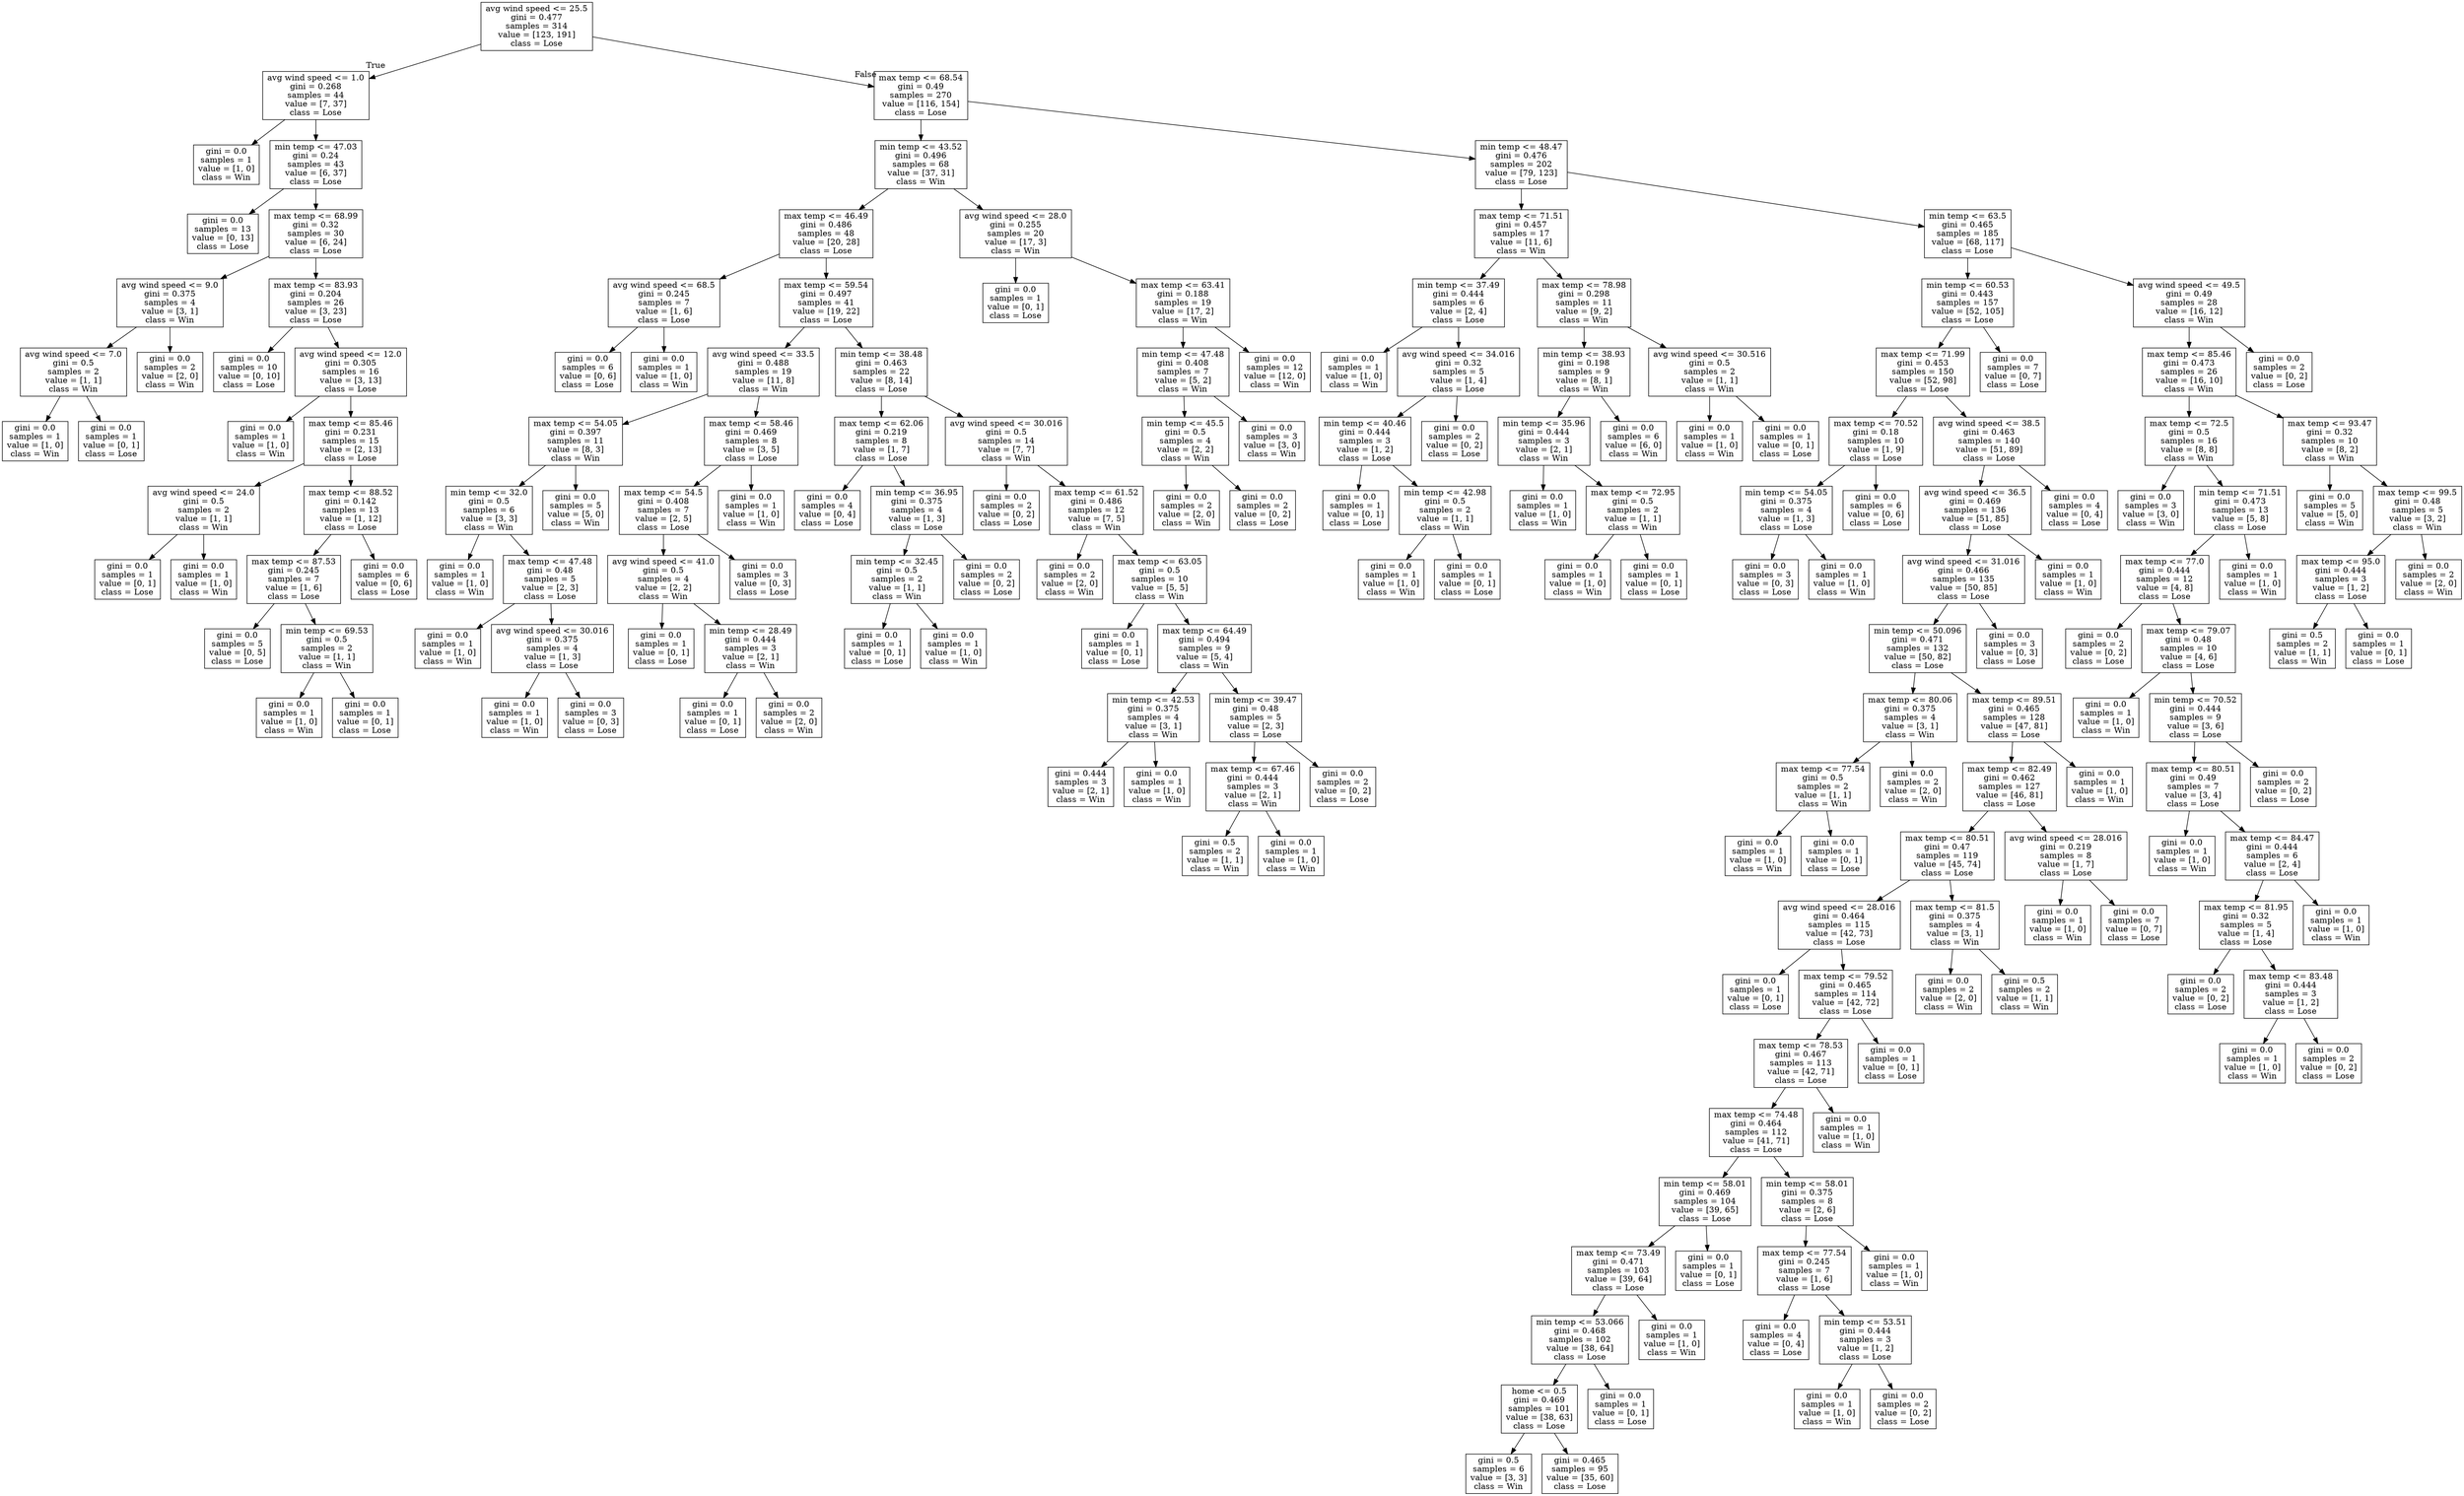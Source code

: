 digraph Tree {
node [shape=box] ;
0 [label="avg wind speed <= 25.5\ngini = 0.477\nsamples = 314\nvalue = [123, 191]\nclass = Lose"] ;
1 [label="avg wind speed <= 1.0\ngini = 0.268\nsamples = 44\nvalue = [7, 37]\nclass = Lose"] ;
0 -> 1 [labeldistance=2.5, labelangle=45, headlabel="True"] ;
2 [label="gini = 0.0\nsamples = 1\nvalue = [1, 0]\nclass = Win"] ;
1 -> 2 ;
3 [label="min temp <= 47.03\ngini = 0.24\nsamples = 43\nvalue = [6, 37]\nclass = Lose"] ;
1 -> 3 ;
4 [label="gini = 0.0\nsamples = 13\nvalue = [0, 13]\nclass = Lose"] ;
3 -> 4 ;
5 [label="max temp <= 68.99\ngini = 0.32\nsamples = 30\nvalue = [6, 24]\nclass = Lose"] ;
3 -> 5 ;
6 [label="avg wind speed <= 9.0\ngini = 0.375\nsamples = 4\nvalue = [3, 1]\nclass = Win"] ;
5 -> 6 ;
7 [label="avg wind speed <= 7.0\ngini = 0.5\nsamples = 2\nvalue = [1, 1]\nclass = Win"] ;
6 -> 7 ;
8 [label="gini = 0.0\nsamples = 1\nvalue = [1, 0]\nclass = Win"] ;
7 -> 8 ;
9 [label="gini = 0.0\nsamples = 1\nvalue = [0, 1]\nclass = Lose"] ;
7 -> 9 ;
10 [label="gini = 0.0\nsamples = 2\nvalue = [2, 0]\nclass = Win"] ;
6 -> 10 ;
11 [label="max temp <= 83.93\ngini = 0.204\nsamples = 26\nvalue = [3, 23]\nclass = Lose"] ;
5 -> 11 ;
12 [label="gini = 0.0\nsamples = 10\nvalue = [0, 10]\nclass = Lose"] ;
11 -> 12 ;
13 [label="avg wind speed <= 12.0\ngini = 0.305\nsamples = 16\nvalue = [3, 13]\nclass = Lose"] ;
11 -> 13 ;
14 [label="gini = 0.0\nsamples = 1\nvalue = [1, 0]\nclass = Win"] ;
13 -> 14 ;
15 [label="max temp <= 85.46\ngini = 0.231\nsamples = 15\nvalue = [2, 13]\nclass = Lose"] ;
13 -> 15 ;
16 [label="avg wind speed <= 24.0\ngini = 0.5\nsamples = 2\nvalue = [1, 1]\nclass = Win"] ;
15 -> 16 ;
17 [label="gini = 0.0\nsamples = 1\nvalue = [0, 1]\nclass = Lose"] ;
16 -> 17 ;
18 [label="gini = 0.0\nsamples = 1\nvalue = [1, 0]\nclass = Win"] ;
16 -> 18 ;
19 [label="max temp <= 88.52\ngini = 0.142\nsamples = 13\nvalue = [1, 12]\nclass = Lose"] ;
15 -> 19 ;
20 [label="max temp <= 87.53\ngini = 0.245\nsamples = 7\nvalue = [1, 6]\nclass = Lose"] ;
19 -> 20 ;
21 [label="gini = 0.0\nsamples = 5\nvalue = [0, 5]\nclass = Lose"] ;
20 -> 21 ;
22 [label="min temp <= 69.53\ngini = 0.5\nsamples = 2\nvalue = [1, 1]\nclass = Win"] ;
20 -> 22 ;
23 [label="gini = 0.0\nsamples = 1\nvalue = [1, 0]\nclass = Win"] ;
22 -> 23 ;
24 [label="gini = 0.0\nsamples = 1\nvalue = [0, 1]\nclass = Lose"] ;
22 -> 24 ;
25 [label="gini = 0.0\nsamples = 6\nvalue = [0, 6]\nclass = Lose"] ;
19 -> 25 ;
26 [label="max temp <= 68.54\ngini = 0.49\nsamples = 270\nvalue = [116, 154]\nclass = Lose"] ;
0 -> 26 [labeldistance=2.5, labelangle=-45, headlabel="False"] ;
27 [label="min temp <= 43.52\ngini = 0.496\nsamples = 68\nvalue = [37, 31]\nclass = Win"] ;
26 -> 27 ;
28 [label="max temp <= 46.49\ngini = 0.486\nsamples = 48\nvalue = [20, 28]\nclass = Lose"] ;
27 -> 28 ;
29 [label="avg wind speed <= 68.5\ngini = 0.245\nsamples = 7\nvalue = [1, 6]\nclass = Lose"] ;
28 -> 29 ;
30 [label="gini = 0.0\nsamples = 6\nvalue = [0, 6]\nclass = Lose"] ;
29 -> 30 ;
31 [label="gini = 0.0\nsamples = 1\nvalue = [1, 0]\nclass = Win"] ;
29 -> 31 ;
32 [label="max temp <= 59.54\ngini = 0.497\nsamples = 41\nvalue = [19, 22]\nclass = Lose"] ;
28 -> 32 ;
33 [label="avg wind speed <= 33.5\ngini = 0.488\nsamples = 19\nvalue = [11, 8]\nclass = Win"] ;
32 -> 33 ;
34 [label="max temp <= 54.05\ngini = 0.397\nsamples = 11\nvalue = [8, 3]\nclass = Win"] ;
33 -> 34 ;
35 [label="min temp <= 32.0\ngini = 0.5\nsamples = 6\nvalue = [3, 3]\nclass = Win"] ;
34 -> 35 ;
36 [label="gini = 0.0\nsamples = 1\nvalue = [1, 0]\nclass = Win"] ;
35 -> 36 ;
37 [label="max temp <= 47.48\ngini = 0.48\nsamples = 5\nvalue = [2, 3]\nclass = Lose"] ;
35 -> 37 ;
38 [label="gini = 0.0\nsamples = 1\nvalue = [1, 0]\nclass = Win"] ;
37 -> 38 ;
39 [label="avg wind speed <= 30.016\ngini = 0.375\nsamples = 4\nvalue = [1, 3]\nclass = Lose"] ;
37 -> 39 ;
40 [label="gini = 0.0\nsamples = 1\nvalue = [1, 0]\nclass = Win"] ;
39 -> 40 ;
41 [label="gini = 0.0\nsamples = 3\nvalue = [0, 3]\nclass = Lose"] ;
39 -> 41 ;
42 [label="gini = 0.0\nsamples = 5\nvalue = [5, 0]\nclass = Win"] ;
34 -> 42 ;
43 [label="max temp <= 58.46\ngini = 0.469\nsamples = 8\nvalue = [3, 5]\nclass = Lose"] ;
33 -> 43 ;
44 [label="max temp <= 54.5\ngini = 0.408\nsamples = 7\nvalue = [2, 5]\nclass = Lose"] ;
43 -> 44 ;
45 [label="avg wind speed <= 41.0\ngini = 0.5\nsamples = 4\nvalue = [2, 2]\nclass = Win"] ;
44 -> 45 ;
46 [label="gini = 0.0\nsamples = 1\nvalue = [0, 1]\nclass = Lose"] ;
45 -> 46 ;
47 [label="min temp <= 28.49\ngini = 0.444\nsamples = 3\nvalue = [2, 1]\nclass = Win"] ;
45 -> 47 ;
48 [label="gini = 0.0\nsamples = 1\nvalue = [0, 1]\nclass = Lose"] ;
47 -> 48 ;
49 [label="gini = 0.0\nsamples = 2\nvalue = [2, 0]\nclass = Win"] ;
47 -> 49 ;
50 [label="gini = 0.0\nsamples = 3\nvalue = [0, 3]\nclass = Lose"] ;
44 -> 50 ;
51 [label="gini = 0.0\nsamples = 1\nvalue = [1, 0]\nclass = Win"] ;
43 -> 51 ;
52 [label="min temp <= 38.48\ngini = 0.463\nsamples = 22\nvalue = [8, 14]\nclass = Lose"] ;
32 -> 52 ;
53 [label="max temp <= 62.06\ngini = 0.219\nsamples = 8\nvalue = [1, 7]\nclass = Lose"] ;
52 -> 53 ;
54 [label="gini = 0.0\nsamples = 4\nvalue = [0, 4]\nclass = Lose"] ;
53 -> 54 ;
55 [label="min temp <= 36.95\ngini = 0.375\nsamples = 4\nvalue = [1, 3]\nclass = Lose"] ;
53 -> 55 ;
56 [label="min temp <= 32.45\ngini = 0.5\nsamples = 2\nvalue = [1, 1]\nclass = Win"] ;
55 -> 56 ;
57 [label="gini = 0.0\nsamples = 1\nvalue = [0, 1]\nclass = Lose"] ;
56 -> 57 ;
58 [label="gini = 0.0\nsamples = 1\nvalue = [1, 0]\nclass = Win"] ;
56 -> 58 ;
59 [label="gini = 0.0\nsamples = 2\nvalue = [0, 2]\nclass = Lose"] ;
55 -> 59 ;
60 [label="avg wind speed <= 30.016\ngini = 0.5\nsamples = 14\nvalue = [7, 7]\nclass = Win"] ;
52 -> 60 ;
61 [label="gini = 0.0\nsamples = 2\nvalue = [0, 2]\nclass = Lose"] ;
60 -> 61 ;
62 [label="max temp <= 61.52\ngini = 0.486\nsamples = 12\nvalue = [7, 5]\nclass = Win"] ;
60 -> 62 ;
63 [label="gini = 0.0\nsamples = 2\nvalue = [2, 0]\nclass = Win"] ;
62 -> 63 ;
64 [label="max temp <= 63.05\ngini = 0.5\nsamples = 10\nvalue = [5, 5]\nclass = Win"] ;
62 -> 64 ;
65 [label="gini = 0.0\nsamples = 1\nvalue = [0, 1]\nclass = Lose"] ;
64 -> 65 ;
66 [label="max temp <= 64.49\ngini = 0.494\nsamples = 9\nvalue = [5, 4]\nclass = Win"] ;
64 -> 66 ;
67 [label="min temp <= 42.53\ngini = 0.375\nsamples = 4\nvalue = [3, 1]\nclass = Win"] ;
66 -> 67 ;
68 [label="gini = 0.444\nsamples = 3\nvalue = [2, 1]\nclass = Win"] ;
67 -> 68 ;
69 [label="gini = 0.0\nsamples = 1\nvalue = [1, 0]\nclass = Win"] ;
67 -> 69 ;
70 [label="min temp <= 39.47\ngini = 0.48\nsamples = 5\nvalue = [2, 3]\nclass = Lose"] ;
66 -> 70 ;
71 [label="max temp <= 67.46\ngini = 0.444\nsamples = 3\nvalue = [2, 1]\nclass = Win"] ;
70 -> 71 ;
72 [label="gini = 0.5\nsamples = 2\nvalue = [1, 1]\nclass = Win"] ;
71 -> 72 ;
73 [label="gini = 0.0\nsamples = 1\nvalue = [1, 0]\nclass = Win"] ;
71 -> 73 ;
74 [label="gini = 0.0\nsamples = 2\nvalue = [0, 2]\nclass = Lose"] ;
70 -> 74 ;
75 [label="avg wind speed <= 28.0\ngini = 0.255\nsamples = 20\nvalue = [17, 3]\nclass = Win"] ;
27 -> 75 ;
76 [label="gini = 0.0\nsamples = 1\nvalue = [0, 1]\nclass = Lose"] ;
75 -> 76 ;
77 [label="max temp <= 63.41\ngini = 0.188\nsamples = 19\nvalue = [17, 2]\nclass = Win"] ;
75 -> 77 ;
78 [label="min temp <= 47.48\ngini = 0.408\nsamples = 7\nvalue = [5, 2]\nclass = Win"] ;
77 -> 78 ;
79 [label="min temp <= 45.5\ngini = 0.5\nsamples = 4\nvalue = [2, 2]\nclass = Win"] ;
78 -> 79 ;
80 [label="gini = 0.0\nsamples = 2\nvalue = [2, 0]\nclass = Win"] ;
79 -> 80 ;
81 [label="gini = 0.0\nsamples = 2\nvalue = [0, 2]\nclass = Lose"] ;
79 -> 81 ;
82 [label="gini = 0.0\nsamples = 3\nvalue = [3, 0]\nclass = Win"] ;
78 -> 82 ;
83 [label="gini = 0.0\nsamples = 12\nvalue = [12, 0]\nclass = Win"] ;
77 -> 83 ;
84 [label="min temp <= 48.47\ngini = 0.476\nsamples = 202\nvalue = [79, 123]\nclass = Lose"] ;
26 -> 84 ;
85 [label="max temp <= 71.51\ngini = 0.457\nsamples = 17\nvalue = [11, 6]\nclass = Win"] ;
84 -> 85 ;
86 [label="min temp <= 37.49\ngini = 0.444\nsamples = 6\nvalue = [2, 4]\nclass = Lose"] ;
85 -> 86 ;
87 [label="gini = 0.0\nsamples = 1\nvalue = [1, 0]\nclass = Win"] ;
86 -> 87 ;
88 [label="avg wind speed <= 34.016\ngini = 0.32\nsamples = 5\nvalue = [1, 4]\nclass = Lose"] ;
86 -> 88 ;
89 [label="min temp <= 40.46\ngini = 0.444\nsamples = 3\nvalue = [1, 2]\nclass = Lose"] ;
88 -> 89 ;
90 [label="gini = 0.0\nsamples = 1\nvalue = [0, 1]\nclass = Lose"] ;
89 -> 90 ;
91 [label="min temp <= 42.98\ngini = 0.5\nsamples = 2\nvalue = [1, 1]\nclass = Win"] ;
89 -> 91 ;
92 [label="gini = 0.0\nsamples = 1\nvalue = [1, 0]\nclass = Win"] ;
91 -> 92 ;
93 [label="gini = 0.0\nsamples = 1\nvalue = [0, 1]\nclass = Lose"] ;
91 -> 93 ;
94 [label="gini = 0.0\nsamples = 2\nvalue = [0, 2]\nclass = Lose"] ;
88 -> 94 ;
95 [label="max temp <= 78.98\ngini = 0.298\nsamples = 11\nvalue = [9, 2]\nclass = Win"] ;
85 -> 95 ;
96 [label="min temp <= 38.93\ngini = 0.198\nsamples = 9\nvalue = [8, 1]\nclass = Win"] ;
95 -> 96 ;
97 [label="min temp <= 35.96\ngini = 0.444\nsamples = 3\nvalue = [2, 1]\nclass = Win"] ;
96 -> 97 ;
98 [label="gini = 0.0\nsamples = 1\nvalue = [1, 0]\nclass = Win"] ;
97 -> 98 ;
99 [label="max temp <= 72.95\ngini = 0.5\nsamples = 2\nvalue = [1, 1]\nclass = Win"] ;
97 -> 99 ;
100 [label="gini = 0.0\nsamples = 1\nvalue = [1, 0]\nclass = Win"] ;
99 -> 100 ;
101 [label="gini = 0.0\nsamples = 1\nvalue = [0, 1]\nclass = Lose"] ;
99 -> 101 ;
102 [label="gini = 0.0\nsamples = 6\nvalue = [6, 0]\nclass = Win"] ;
96 -> 102 ;
103 [label="avg wind speed <= 30.516\ngini = 0.5\nsamples = 2\nvalue = [1, 1]\nclass = Win"] ;
95 -> 103 ;
104 [label="gini = 0.0\nsamples = 1\nvalue = [1, 0]\nclass = Win"] ;
103 -> 104 ;
105 [label="gini = 0.0\nsamples = 1\nvalue = [0, 1]\nclass = Lose"] ;
103 -> 105 ;
106 [label="min temp <= 63.5\ngini = 0.465\nsamples = 185\nvalue = [68, 117]\nclass = Lose"] ;
84 -> 106 ;
107 [label="min temp <= 60.53\ngini = 0.443\nsamples = 157\nvalue = [52, 105]\nclass = Lose"] ;
106 -> 107 ;
108 [label="max temp <= 71.99\ngini = 0.453\nsamples = 150\nvalue = [52, 98]\nclass = Lose"] ;
107 -> 108 ;
109 [label="max temp <= 70.52\ngini = 0.18\nsamples = 10\nvalue = [1, 9]\nclass = Lose"] ;
108 -> 109 ;
110 [label="min temp <= 54.05\ngini = 0.375\nsamples = 4\nvalue = [1, 3]\nclass = Lose"] ;
109 -> 110 ;
111 [label="gini = 0.0\nsamples = 3\nvalue = [0, 3]\nclass = Lose"] ;
110 -> 111 ;
112 [label="gini = 0.0\nsamples = 1\nvalue = [1, 0]\nclass = Win"] ;
110 -> 112 ;
113 [label="gini = 0.0\nsamples = 6\nvalue = [0, 6]\nclass = Lose"] ;
109 -> 113 ;
114 [label="avg wind speed <= 38.5\ngini = 0.463\nsamples = 140\nvalue = [51, 89]\nclass = Lose"] ;
108 -> 114 ;
115 [label="avg wind speed <= 36.5\ngini = 0.469\nsamples = 136\nvalue = [51, 85]\nclass = Lose"] ;
114 -> 115 ;
116 [label="avg wind speed <= 31.016\ngini = 0.466\nsamples = 135\nvalue = [50, 85]\nclass = Lose"] ;
115 -> 116 ;
117 [label="min temp <= 50.096\ngini = 0.471\nsamples = 132\nvalue = [50, 82]\nclass = Lose"] ;
116 -> 117 ;
118 [label="max temp <= 80.06\ngini = 0.375\nsamples = 4\nvalue = [3, 1]\nclass = Win"] ;
117 -> 118 ;
119 [label="max temp <= 77.54\ngini = 0.5\nsamples = 2\nvalue = [1, 1]\nclass = Win"] ;
118 -> 119 ;
120 [label="gini = 0.0\nsamples = 1\nvalue = [1, 0]\nclass = Win"] ;
119 -> 120 ;
121 [label="gini = 0.0\nsamples = 1\nvalue = [0, 1]\nclass = Lose"] ;
119 -> 121 ;
122 [label="gini = 0.0\nsamples = 2\nvalue = [2, 0]\nclass = Win"] ;
118 -> 122 ;
123 [label="max temp <= 89.51\ngini = 0.465\nsamples = 128\nvalue = [47, 81]\nclass = Lose"] ;
117 -> 123 ;
124 [label="max temp <= 82.49\ngini = 0.462\nsamples = 127\nvalue = [46, 81]\nclass = Lose"] ;
123 -> 124 ;
125 [label="max temp <= 80.51\ngini = 0.47\nsamples = 119\nvalue = [45, 74]\nclass = Lose"] ;
124 -> 125 ;
126 [label="avg wind speed <= 28.016\ngini = 0.464\nsamples = 115\nvalue = [42, 73]\nclass = Lose"] ;
125 -> 126 ;
127 [label="gini = 0.0\nsamples = 1\nvalue = [0, 1]\nclass = Lose"] ;
126 -> 127 ;
128 [label="max temp <= 79.52\ngini = 0.465\nsamples = 114\nvalue = [42, 72]\nclass = Lose"] ;
126 -> 128 ;
129 [label="max temp <= 78.53\ngini = 0.467\nsamples = 113\nvalue = [42, 71]\nclass = Lose"] ;
128 -> 129 ;
130 [label="max temp <= 74.48\ngini = 0.464\nsamples = 112\nvalue = [41, 71]\nclass = Lose"] ;
129 -> 130 ;
131 [label="min temp <= 58.01\ngini = 0.469\nsamples = 104\nvalue = [39, 65]\nclass = Lose"] ;
130 -> 131 ;
132 [label="max temp <= 73.49\ngini = 0.471\nsamples = 103\nvalue = [39, 64]\nclass = Lose"] ;
131 -> 132 ;
133 [label="min temp <= 53.066\ngini = 0.468\nsamples = 102\nvalue = [38, 64]\nclass = Lose"] ;
132 -> 133 ;
134 [label="home <= 0.5\ngini = 0.469\nsamples = 101\nvalue = [38, 63]\nclass = Lose"] ;
133 -> 134 ;
135 [label="gini = 0.5\nsamples = 6\nvalue = [3, 3]\nclass = Win"] ;
134 -> 135 ;
136 [label="gini = 0.465\nsamples = 95\nvalue = [35, 60]\nclass = Lose"] ;
134 -> 136 ;
137 [label="gini = 0.0\nsamples = 1\nvalue = [0, 1]\nclass = Lose"] ;
133 -> 137 ;
138 [label="gini = 0.0\nsamples = 1\nvalue = [1, 0]\nclass = Win"] ;
132 -> 138 ;
139 [label="gini = 0.0\nsamples = 1\nvalue = [0, 1]\nclass = Lose"] ;
131 -> 139 ;
140 [label="min temp <= 58.01\ngini = 0.375\nsamples = 8\nvalue = [2, 6]\nclass = Lose"] ;
130 -> 140 ;
141 [label="max temp <= 77.54\ngini = 0.245\nsamples = 7\nvalue = [1, 6]\nclass = Lose"] ;
140 -> 141 ;
142 [label="gini = 0.0\nsamples = 4\nvalue = [0, 4]\nclass = Lose"] ;
141 -> 142 ;
143 [label="min temp <= 53.51\ngini = 0.444\nsamples = 3\nvalue = [1, 2]\nclass = Lose"] ;
141 -> 143 ;
144 [label="gini = 0.0\nsamples = 1\nvalue = [1, 0]\nclass = Win"] ;
143 -> 144 ;
145 [label="gini = 0.0\nsamples = 2\nvalue = [0, 2]\nclass = Lose"] ;
143 -> 145 ;
146 [label="gini = 0.0\nsamples = 1\nvalue = [1, 0]\nclass = Win"] ;
140 -> 146 ;
147 [label="gini = 0.0\nsamples = 1\nvalue = [1, 0]\nclass = Win"] ;
129 -> 147 ;
148 [label="gini = 0.0\nsamples = 1\nvalue = [0, 1]\nclass = Lose"] ;
128 -> 148 ;
149 [label="max temp <= 81.5\ngini = 0.375\nsamples = 4\nvalue = [3, 1]\nclass = Win"] ;
125 -> 149 ;
150 [label="gini = 0.0\nsamples = 2\nvalue = [2, 0]\nclass = Win"] ;
149 -> 150 ;
151 [label="gini = 0.5\nsamples = 2\nvalue = [1, 1]\nclass = Win"] ;
149 -> 151 ;
152 [label="avg wind speed <= 28.016\ngini = 0.219\nsamples = 8\nvalue = [1, 7]\nclass = Lose"] ;
124 -> 152 ;
153 [label="gini = 0.0\nsamples = 1\nvalue = [1, 0]\nclass = Win"] ;
152 -> 153 ;
154 [label="gini = 0.0\nsamples = 7\nvalue = [0, 7]\nclass = Lose"] ;
152 -> 154 ;
155 [label="gini = 0.0\nsamples = 1\nvalue = [1, 0]\nclass = Win"] ;
123 -> 155 ;
156 [label="gini = 0.0\nsamples = 3\nvalue = [0, 3]\nclass = Lose"] ;
116 -> 156 ;
157 [label="gini = 0.0\nsamples = 1\nvalue = [1, 0]\nclass = Win"] ;
115 -> 157 ;
158 [label="gini = 0.0\nsamples = 4\nvalue = [0, 4]\nclass = Lose"] ;
114 -> 158 ;
159 [label="gini = 0.0\nsamples = 7\nvalue = [0, 7]\nclass = Lose"] ;
107 -> 159 ;
160 [label="avg wind speed <= 49.5\ngini = 0.49\nsamples = 28\nvalue = [16, 12]\nclass = Win"] ;
106 -> 160 ;
161 [label="max temp <= 85.46\ngini = 0.473\nsamples = 26\nvalue = [16, 10]\nclass = Win"] ;
160 -> 161 ;
162 [label="max temp <= 72.5\ngini = 0.5\nsamples = 16\nvalue = [8, 8]\nclass = Win"] ;
161 -> 162 ;
163 [label="gini = 0.0\nsamples = 3\nvalue = [3, 0]\nclass = Win"] ;
162 -> 163 ;
164 [label="min temp <= 71.51\ngini = 0.473\nsamples = 13\nvalue = [5, 8]\nclass = Lose"] ;
162 -> 164 ;
165 [label="max temp <= 77.0\ngini = 0.444\nsamples = 12\nvalue = [4, 8]\nclass = Lose"] ;
164 -> 165 ;
166 [label="gini = 0.0\nsamples = 2\nvalue = [0, 2]\nclass = Lose"] ;
165 -> 166 ;
167 [label="max temp <= 79.07\ngini = 0.48\nsamples = 10\nvalue = [4, 6]\nclass = Lose"] ;
165 -> 167 ;
168 [label="gini = 0.0\nsamples = 1\nvalue = [1, 0]\nclass = Win"] ;
167 -> 168 ;
169 [label="min temp <= 70.52\ngini = 0.444\nsamples = 9\nvalue = [3, 6]\nclass = Lose"] ;
167 -> 169 ;
170 [label="max temp <= 80.51\ngini = 0.49\nsamples = 7\nvalue = [3, 4]\nclass = Lose"] ;
169 -> 170 ;
171 [label="gini = 0.0\nsamples = 1\nvalue = [1, 0]\nclass = Win"] ;
170 -> 171 ;
172 [label="max temp <= 84.47\ngini = 0.444\nsamples = 6\nvalue = [2, 4]\nclass = Lose"] ;
170 -> 172 ;
173 [label="max temp <= 81.95\ngini = 0.32\nsamples = 5\nvalue = [1, 4]\nclass = Lose"] ;
172 -> 173 ;
174 [label="gini = 0.0\nsamples = 2\nvalue = [0, 2]\nclass = Lose"] ;
173 -> 174 ;
175 [label="max temp <= 83.48\ngini = 0.444\nsamples = 3\nvalue = [1, 2]\nclass = Lose"] ;
173 -> 175 ;
176 [label="gini = 0.0\nsamples = 1\nvalue = [1, 0]\nclass = Win"] ;
175 -> 176 ;
177 [label="gini = 0.0\nsamples = 2\nvalue = [0, 2]\nclass = Lose"] ;
175 -> 177 ;
178 [label="gini = 0.0\nsamples = 1\nvalue = [1, 0]\nclass = Win"] ;
172 -> 178 ;
179 [label="gini = 0.0\nsamples = 2\nvalue = [0, 2]\nclass = Lose"] ;
169 -> 179 ;
180 [label="gini = 0.0\nsamples = 1\nvalue = [1, 0]\nclass = Win"] ;
164 -> 180 ;
181 [label="max temp <= 93.47\ngini = 0.32\nsamples = 10\nvalue = [8, 2]\nclass = Win"] ;
161 -> 181 ;
182 [label="gini = 0.0\nsamples = 5\nvalue = [5, 0]\nclass = Win"] ;
181 -> 182 ;
183 [label="max temp <= 99.5\ngini = 0.48\nsamples = 5\nvalue = [3, 2]\nclass = Win"] ;
181 -> 183 ;
184 [label="max temp <= 95.0\ngini = 0.444\nsamples = 3\nvalue = [1, 2]\nclass = Lose"] ;
183 -> 184 ;
185 [label="gini = 0.5\nsamples = 2\nvalue = [1, 1]\nclass = Win"] ;
184 -> 185 ;
186 [label="gini = 0.0\nsamples = 1\nvalue = [0, 1]\nclass = Lose"] ;
184 -> 186 ;
187 [label="gini = 0.0\nsamples = 2\nvalue = [2, 0]\nclass = Win"] ;
183 -> 187 ;
188 [label="gini = 0.0\nsamples = 2\nvalue = [0, 2]\nclass = Lose"] ;
160 -> 188 ;
}